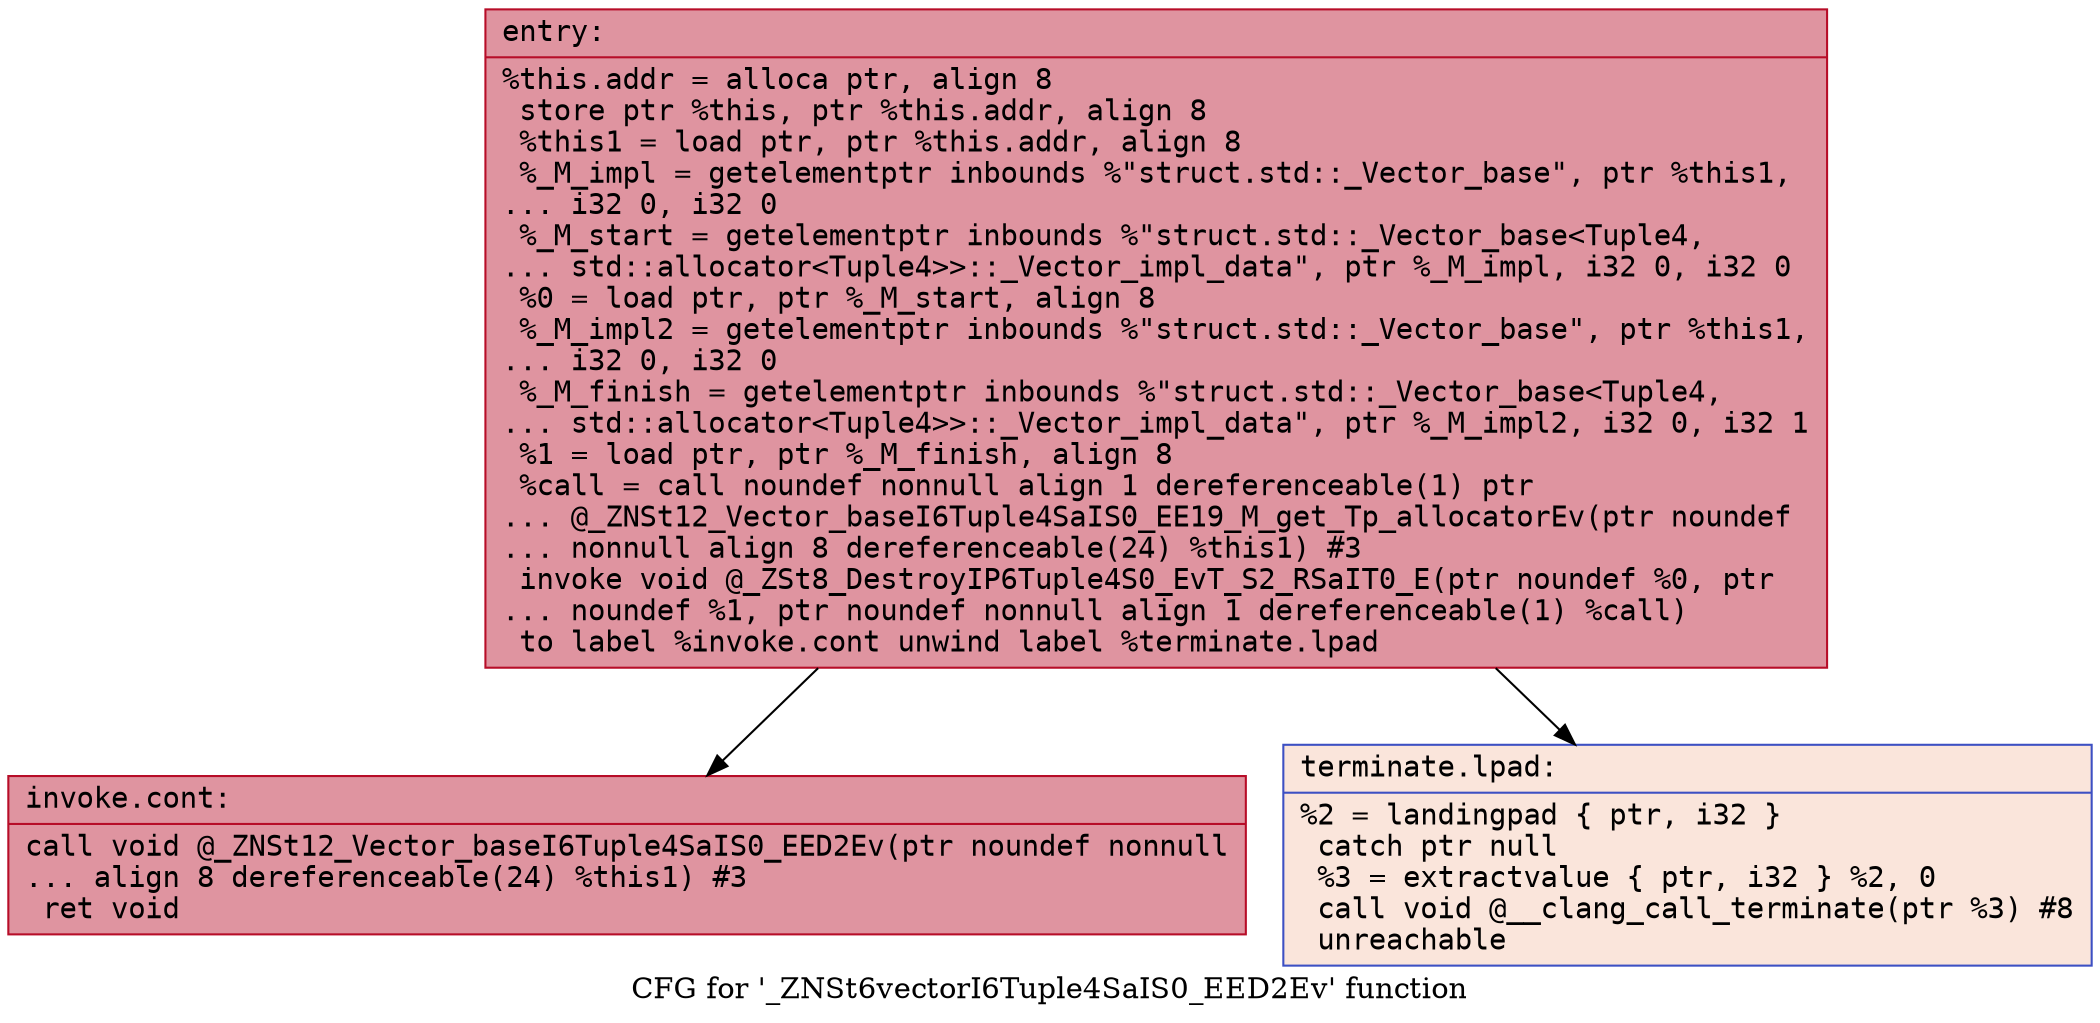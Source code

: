 digraph "CFG for '_ZNSt6vectorI6Tuple4SaIS0_EED2Ev' function" {
	label="CFG for '_ZNSt6vectorI6Tuple4SaIS0_EED2Ev' function";

	Node0x55c60634f1d0 [shape=record,color="#b70d28ff", style=filled, fillcolor="#b70d2870" fontname="Courier",label="{entry:\l|  %this.addr = alloca ptr, align 8\l  store ptr %this, ptr %this.addr, align 8\l  %this1 = load ptr, ptr %this.addr, align 8\l  %_M_impl = getelementptr inbounds %\"struct.std::_Vector_base\", ptr %this1,\l... i32 0, i32 0\l  %_M_start = getelementptr inbounds %\"struct.std::_Vector_base\<Tuple4,\l... std::allocator\<Tuple4\>\>::_Vector_impl_data\", ptr %_M_impl, i32 0, i32 0\l  %0 = load ptr, ptr %_M_start, align 8\l  %_M_impl2 = getelementptr inbounds %\"struct.std::_Vector_base\", ptr %this1,\l... i32 0, i32 0\l  %_M_finish = getelementptr inbounds %\"struct.std::_Vector_base\<Tuple4,\l... std::allocator\<Tuple4\>\>::_Vector_impl_data\", ptr %_M_impl2, i32 0, i32 1\l  %1 = load ptr, ptr %_M_finish, align 8\l  %call = call noundef nonnull align 1 dereferenceable(1) ptr\l... @_ZNSt12_Vector_baseI6Tuple4SaIS0_EE19_M_get_Tp_allocatorEv(ptr noundef\l... nonnull align 8 dereferenceable(24) %this1) #3\l  invoke void @_ZSt8_DestroyIP6Tuple4S0_EvT_S2_RSaIT0_E(ptr noundef %0, ptr\l... noundef %1, ptr noundef nonnull align 1 dereferenceable(1) %call)\l          to label %invoke.cont unwind label %terminate.lpad\l}"];
	Node0x55c60634f1d0 -> Node0x55c60634f7c0[tooltip="entry -> invoke.cont\nProbability 100.00%" ];
	Node0x55c60634f1d0 -> Node0x55c60634fa40[tooltip="entry -> terminate.lpad\nProbability 0.00%" ];
	Node0x55c60634f7c0 [shape=record,color="#b70d28ff", style=filled, fillcolor="#b70d2870" fontname="Courier",label="{invoke.cont:\l|  call void @_ZNSt12_Vector_baseI6Tuple4SaIS0_EED2Ev(ptr noundef nonnull\l... align 8 dereferenceable(24) %this1) #3\l  ret void\l}"];
	Node0x55c60634fa40 [shape=record,color="#3d50c3ff", style=filled, fillcolor="#f4c5ad70" fontname="Courier",label="{terminate.lpad:\l|  %2 = landingpad \{ ptr, i32 \}\l          catch ptr null\l  %3 = extractvalue \{ ptr, i32 \} %2, 0\l  call void @__clang_call_terminate(ptr %3) #8\l  unreachable\l}"];
}
